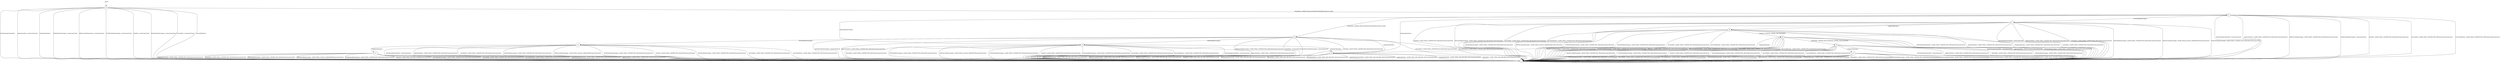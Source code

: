 digraph "" {
	graph [version="1.0.1a-TLS11"];
	__start0	[shape=none];
	s0	[shape=circle];
	__start0 -> s0;
	s1	[shape=circle];
	s0 -> s1	[label="AlertWarningCloseNotify / -"];
	s0 -> s1	[label="ApplicationData / ConnectionClosed"];
	s0 -> s1	[label="ChangeCipherSpec / -"];
	s0 -> s1	[label="DHClientKeyExchange / ConnectionClosed"];
	s0 -> s1	[label="DHEServerKeyExchange / ConnectionClosed"];
	s0 -> s1	[label="ECDHClientKeyExchange / ConnectionClosed"];
	s0 -> s1	[label="Finished / ConnectionClosed"];
	s0 -> s1	[label="RSAClientKeyExchange / ConnectionClosed"];
	s0 -> s1	[label="ServerHello / ConnectionClosed"];
	s0 -> s1	[label="ServerHelloDone / -"];
	s2	[shape=circle];
	s0 -> s2	[label="ClientHello / SERVER_HELLO|CERTIFICATE|SERVER_HELLO_DONE"];
	s1 -> s1	[label="AlertWarningCloseNotify / ConnectionClosed"];
	s1 -> s1	[label="ApplicationData / ConnectionClosed"];
	s1 -> s1	[label="ChangeCipherSpec / ConnectionClosed"];
	s1 -> s1	[label="ClientHello / ConnectionClosed"];
	s1 -> s1	[label="DHClientKeyExchange / ConnectionClosed"];
	s1 -> s1	[label="DHEServerKeyExchange / ConnectionClosed"];
	s1 -> s1	[label="ECDHClientKeyExchange / ConnectionClosed"];
	s1 -> s1	[label="Finished / ConnectionClosed"];
	s1 -> s1	[label="RSAClientKeyExchange / ConnectionClosed"];
	s1 -> s1	[label="ServerHello / ConnectionClosed"];
	s1 -> s1	[label="ServerHelloDone / ConnectionClosed"];
	s2 -> s1	[label="AlertWarningCloseNotify / ConnectionClosed"];
	s2 -> s1	[label="ApplicationData / ALERT_FATAL_UNEXPECTED_MESSAGE|ConnectionClosed"];
	s2 -> s1	[label="DHEServerKeyExchange / ALERT_FATAL_UNEXPECTED_MESSAGE|ConnectionClosed"];
	s2 -> s1	[label="ECDHClientKeyExchange / ConnectionClosed"];
	s2 -> s1	[label="Finished / ALERT_FATAL_UNEXPECTED_MESSAGE|ConnectionClosed"];
	s2 -> s1	[label="ServerHello / ALERT_FATAL_UNEXPECTED_MESSAGE|ConnectionClosed"];
	s2 -> s1	[label="ServerHelloDone / ALERT_FATAL_UNEXPECTED_MESSAGE|ConnectionClosed"];
	s3	[shape=circle];
	s2 -> s3	[label="ChangeCipherSpec / -"];
	s4	[shape=circle];
	s2 -> s4	[label="ClientHello / SERVER_HELLO|CERTIFICATE|SERVER_HELLO_DONE"];
	s5	[shape=circle];
	s2 -> s5	[label="DHClientKeyExchange / -"];
	s7	[shape=circle];
	s2 -> s7	[label="RSAClientKeyExchange / -"];
	s3 -> s1	[label="AlertWarningCloseNotify / ALERT_FATAL_BAD_RECORD_MAC|ConnectionClosed"];
	s3 -> s1	[label="ApplicationData / ALERT_FATAL_BAD_RECORD_MAC|ConnectionClosed"];
	s3 -> s1	[label="ChangeCipherSpec / ALERT_FATAL_BAD_RECORD_MAC|ConnectionClosed"];
	s3 -> s1	[label="ClientHello / ALERT_FATAL_BAD_RECORD_MAC|ConnectionClosed"];
	s3 -> s1	[label="DHClientKeyExchange / ALERT_FATAL_BAD_RECORD_MAC|ConnectionClosed"];
	s3 -> s1	[label="DHEServerKeyExchange / ALERT_FATAL_BAD_RECORD_MAC|ConnectionClosed"];
	s3 -> s1	[label="ECDHClientKeyExchange / ALERT_FATAL_BAD_RECORD_MAC|ConnectionClosed"];
	s3 -> s1	[label="Finished / ALERT_FATAL_BAD_RECORD_MAC|ConnectionClosed"];
	s3 -> s1	[label="RSAClientKeyExchange / ALERT_FATAL_BAD_RECORD_MAC|ConnectionClosed"];
	s3 -> s1	[label="ServerHello / ALERT_FATAL_BAD_RECORD_MAC|ConnectionClosed"];
	s3 -> s1	[label="ServerHelloDone / ALERT_FATAL_BAD_RECORD_MAC|ConnectionClosed"];
	s4 -> s1	[label="AlertWarningCloseNotify / ConnectionClosed"];
	s4 -> s1	[label="ApplicationData / ALERT_FATAL_UNEXPECTED_MESSAGE|ConnectionClosed"];
	s4 -> s1	[label="ClientHello / ConnectionClosed"];
	s4 -> s1	[label="DHEServerKeyExchange / ALERT_FATAL_UNEXPECTED_MESSAGE|ConnectionClosed"];
	s4 -> s1	[label="ECDHClientKeyExchange / ConnectionClosed"];
	s4 -> s1	[label="Finished / ALERT_FATAL_UNEXPECTED_MESSAGE|ConnectionClosed"];
	s4 -> s1	[label="ServerHello / ALERT_FATAL_UNEXPECTED_MESSAGE|ConnectionClosed"];
	s4 -> s1	[label="ServerHelloDone / ALERT_FATAL_UNEXPECTED_MESSAGE|ConnectionClosed"];
	s4 -> s3	[label="ChangeCipherSpec / -"];
	s4 -> s5	[label="DHClientKeyExchange / -"];
	s12	[shape=circle];
	s4 -> s12	[label="RSAClientKeyExchange / -"];
	s5 -> s1	[label="AlertWarningCloseNotify / ConnectionClosed"];
	s5 -> s1	[label="ApplicationData / ALERT_FATAL_UNEXPECTED_MESSAGE|ConnectionClosed"];
	s5 -> s1	[label="ClientHello / ALERT_FATAL_UNEXPECTED_MESSAGE|ConnectionClosed"];
	s5 -> s1	[label="DHClientKeyExchange / ALERT_FATAL_UNEXPECTED_MESSAGE|ConnectionClosed"];
	s5 -> s1	[label="DHEServerKeyExchange / ALERT_FATAL_ILLEGAL_PARAMETER|ConnectionClosed"];
	s5 -> s1	[label="ECDHClientKeyExchange / ALERT_FATAL_UNEXPECTED_MESSAGE|ConnectionClosed"];
	s5 -> s1	[label="Finished / ALERT_FATAL_UNEXPECTED_MESSAGE|ConnectionClosed"];
	s5 -> s1	[label="RSAClientKeyExchange / ALERT_FATAL_UNEXPECTED_MESSAGE|ConnectionClosed"];
	s5 -> s1	[label="ServerHello / ALERT_FATAL_UNEXPECTED_MESSAGE|ConnectionClosed"];
	s5 -> s1	[label="ServerHelloDone / ALERT_FATAL_UNEXPECTED_MESSAGE|ConnectionClosed"];
	s5 -> s3	[label="ChangeCipherSpec / -"];
	s6	[shape=circle];
	s6 -> s1	[label="AlertWarningCloseNotify / ALERT_FATAL_UNEXPECTED_MESSAGE|ConnectionClosed"];
	s6 -> s1	[label="ApplicationData / ALERT_FATAL_UNEXPECTED_MESSAGE|ConnectionClosed"];
	s6 -> s1	[label="ChangeCipherSpec / ALERT_FATAL_UNEXPECTED_MESSAGE|ConnectionClosed"];
	s6 -> s1	[label="ClientHello / ALERT_FATAL_UNEXPECTED_MESSAGE|ConnectionClosed"];
	s6 -> s1	[label="DHClientKeyExchange / ALERT_FATAL_UNEXPECTED_MESSAGE|ConnectionClosed"];
	s6 -> s1	[label="DHEServerKeyExchange / ALERT_FATAL_ILLEGAL_PARAMETER|ConnectionClosed"];
	s6 -> s1	[label="ECDHClientKeyExchange / ALERT_FATAL_UNEXPECTED_MESSAGE|ConnectionClosed"];
	s6 -> s1	[label="RSAClientKeyExchange / ALERT_FATAL_UNEXPECTED_MESSAGE|ConnectionClosed"];
	s6 -> s1	[label="ServerHello / ALERT_FATAL_UNEXPECTED_MESSAGE|ConnectionClosed"];
	s6 -> s1	[label="ServerHelloDone / ALERT_FATAL_UNEXPECTED_MESSAGE|ConnectionClosed"];
	s8	[shape=circle];
	s6 -> s8	[label="Finished / CHANGE_CIPHER_SPEC|FINISHED"];
	s7 -> s1	[label="AlertWarningCloseNotify / ConnectionClosed"];
	s7 -> s1	[label="ApplicationData / ALERT_FATAL_UNEXPECTED_MESSAGE|ConnectionClosed"];
	s7 -> s1	[label="ClientHello / ALERT_FATAL_UNEXPECTED_MESSAGE|ConnectionClosed"];
	s7 -> s1	[label="DHClientKeyExchange / ALERT_FATAL_UNEXPECTED_MESSAGE|ConnectionClosed"];
	s7 -> s1	[label="DHEServerKeyExchange / ALERT_FATAL_ILLEGAL_PARAMETER|ConnectionClosed"];
	s7 -> s1	[label="ECDHClientKeyExchange / ALERT_FATAL_UNEXPECTED_MESSAGE|ConnectionClosed"];
	s7 -> s1	[label="Finished / ALERT_FATAL_UNEXPECTED_MESSAGE|ConnectionClosed"];
	s7 -> s1	[label="RSAClientKeyExchange / ALERT_FATAL_UNEXPECTED_MESSAGE|ConnectionClosed"];
	s7 -> s1	[label="ServerHello / ALERT_FATAL_UNEXPECTED_MESSAGE|ConnectionClosed"];
	s7 -> s1	[label="ServerHelloDone / ALERT_FATAL_UNEXPECTED_MESSAGE|ConnectionClosed"];
	s7 -> s6	[label="ChangeCipherSpec / -"];
	s8 -> s1	[label="AlertWarningCloseNotify / ConnectionClosed"];
	s8 -> s1	[label="ApplicationData / APPLICATION|ConnectionClosed"];
	s8 -> s1	[label="DHClientKeyExchange / ALERT_FATAL_UNEXPECTED_MESSAGE|ConnectionClosed"];
	s8 -> s1	[label="DHEServerKeyExchange / ALERT_FATAL_UNEXPECTED_MESSAGE|ConnectionClosed"];
	s8 -> s1	[label="ECDHClientKeyExchange / ALERT_FATAL_UNEXPECTED_MESSAGE|ConnectionClosed"];
	s8 -> s1	[label="Finished / ALERT_FATAL_UNEXPECTED_MESSAGE|ConnectionClosed"];
	s8 -> s1	[label="RSAClientKeyExchange / ALERT_FATAL_UNEXPECTED_MESSAGE|ConnectionClosed"];
	s8 -> s1	[label="ServerHello / ALERT_FATAL_UNEXPECTED_MESSAGE|ConnectionClosed"];
	s8 -> s1	[label="ServerHelloDone / ALERT_FATAL_UNEXPECTED_MESSAGE|ConnectionClosed"];
	s8 -> s3	[label="ChangeCipherSpec / -"];
	s9	[shape=circle];
	s8 -> s9	[label="ClientHello / SERVER_HELLO|CHANGE_CIPHER_SPEC|FINISHED"];
	s9 -> s1	[label="AlertWarningCloseNotify / ConnectionClosed"];
	s9 -> s1	[label="ApplicationData / ALERT_FATAL_UNEXPECTED_MESSAGE|ConnectionClosed"];
	s9 -> s1	[label="ClientHello / ALERT_FATAL_UNEXPECTED_MESSAGE|ConnectionClosed"];
	s9 -> s1	[label="DHClientKeyExchange / ALERT_FATAL_UNEXPECTED_MESSAGE|ConnectionClosed"];
	s9 -> s1	[label="DHEServerKeyExchange / ALERT_FATAL_UNEXPECTED_MESSAGE|ConnectionClosed"];
	s9 -> s1	[label="ECDHClientKeyExchange / ALERT_FATAL_UNEXPECTED_MESSAGE|ConnectionClosed"];
	s9 -> s1	[label="Finished / ALERT_FATAL_UNEXPECTED_MESSAGE|ConnectionClosed"];
	s9 -> s1	[label="RSAClientKeyExchange / ALERT_FATAL_UNEXPECTED_MESSAGE|ConnectionClosed"];
	s9 -> s1	[label="ServerHello / ALERT_FATAL_UNEXPECTED_MESSAGE|ConnectionClosed"];
	s9 -> s1	[label="ServerHelloDone / ALERT_FATAL_UNEXPECTED_MESSAGE|ConnectionClosed"];
	s10	[shape=circle];
	s9 -> s10	[label="ChangeCipherSpec / -"];
	s10 -> s1	[label="AlertWarningCloseNotify / ALERT_FATAL_UNEXPECTED_MESSAGE|ConnectionClosed"];
	s10 -> s1	[label="ApplicationData / ALERT_FATAL_UNEXPECTED_MESSAGE|ConnectionClosed"];
	s10 -> s1	[label="ChangeCipherSpec / ALERT_FATAL_UNEXPECTED_MESSAGE|ConnectionClosed"];
	s10 -> s1	[label="ClientHello / ALERT_FATAL_UNEXPECTED_MESSAGE|ConnectionClosed"];
	s10 -> s1	[label="DHClientKeyExchange / ALERT_FATAL_UNEXPECTED_MESSAGE|ConnectionClosed"];
	s10 -> s1	[label="DHEServerKeyExchange / ALERT_FATAL_UNEXPECTED_MESSAGE|ConnectionClosed"];
	s10 -> s1	[label="ECDHClientKeyExchange / ALERT_FATAL_UNEXPECTED_MESSAGE|ConnectionClosed"];
	s10 -> s1	[label="Finished / ALERT_FATAL_DECRYPT_ERROR|ConnectionClosed"];
	s10 -> s1	[label="RSAClientKeyExchange / ALERT_FATAL_UNEXPECTED_MESSAGE|ConnectionClosed"];
	s10 -> s1	[label="ServerHello / ALERT_FATAL_UNEXPECTED_MESSAGE|ConnectionClosed"];
	s10 -> s1	[label="ServerHelloDone / ALERT_FATAL_UNEXPECTED_MESSAGE|ConnectionClosed"];
	s11	[shape=circle];
	s11 -> s1	[label="AlertWarningCloseNotify / ALERT_FATAL_UNEXPECTED_MESSAGE|ConnectionClosed"];
	s11 -> s1	[label="ApplicationData / ALERT_FATAL_UNEXPECTED_MESSAGE|ConnectionClosed"];
	s11 -> s1	[label="ChangeCipherSpec / ALERT_FATAL_UNEXPECTED_MESSAGE|ConnectionClosed"];
	s11 -> s1	[label="ClientHello / ALERT_FATAL_UNEXPECTED_MESSAGE|ConnectionClosed"];
	s11 -> s1	[label="DHClientKeyExchange / ALERT_FATAL_UNEXPECTED_MESSAGE|ConnectionClosed"];
	s11 -> s1	[label="DHEServerKeyExchange / ALERT_FATAL_ILLEGAL_PARAMETER|ConnectionClosed"];
	s11 -> s1	[label="ECDHClientKeyExchange / ALERT_FATAL_UNEXPECTED_MESSAGE|ConnectionClosed"];
	s11 -> s1	[label="Finished / ALERT_FATAL_DECRYPT_ERROR|ConnectionClosed"];
	s11 -> s1	[label="RSAClientKeyExchange / ALERT_FATAL_UNEXPECTED_MESSAGE|ConnectionClosed"];
	s11 -> s1	[label="ServerHello / ALERT_FATAL_UNEXPECTED_MESSAGE|ConnectionClosed"];
	s11 -> s1	[label="ServerHelloDone / ALERT_FATAL_UNEXPECTED_MESSAGE|ConnectionClosed"];
	s12 -> s1	[label="AlertWarningCloseNotify / ConnectionClosed"];
	s12 -> s1	[label="ApplicationData / ALERT_FATAL_UNEXPECTED_MESSAGE|ConnectionClosed"];
	s12 -> s1	[label="ClientHello / ALERT_FATAL_UNEXPECTED_MESSAGE|ConnectionClosed"];
	s12 -> s1	[label="DHClientKeyExchange / ALERT_FATAL_UNEXPECTED_MESSAGE|ConnectionClosed"];
	s12 -> s1	[label="DHEServerKeyExchange / ALERT_FATAL_ILLEGAL_PARAMETER|ConnectionClosed"];
	s12 -> s1	[label="ECDHClientKeyExchange / ALERT_FATAL_UNEXPECTED_MESSAGE|ConnectionClosed"];
	s12 -> s1	[label="Finished / ALERT_FATAL_UNEXPECTED_MESSAGE|ConnectionClosed"];
	s12 -> s1	[label="RSAClientKeyExchange / ALERT_FATAL_UNEXPECTED_MESSAGE|ConnectionClosed"];
	s12 -> s1	[label="ServerHello / ALERT_FATAL_UNEXPECTED_MESSAGE|ConnectionClosed"];
	s12 -> s1	[label="ServerHelloDone / ALERT_FATAL_UNEXPECTED_MESSAGE|ConnectionClosed"];
	s12 -> s11	[label="ChangeCipherSpec / -"];
}
